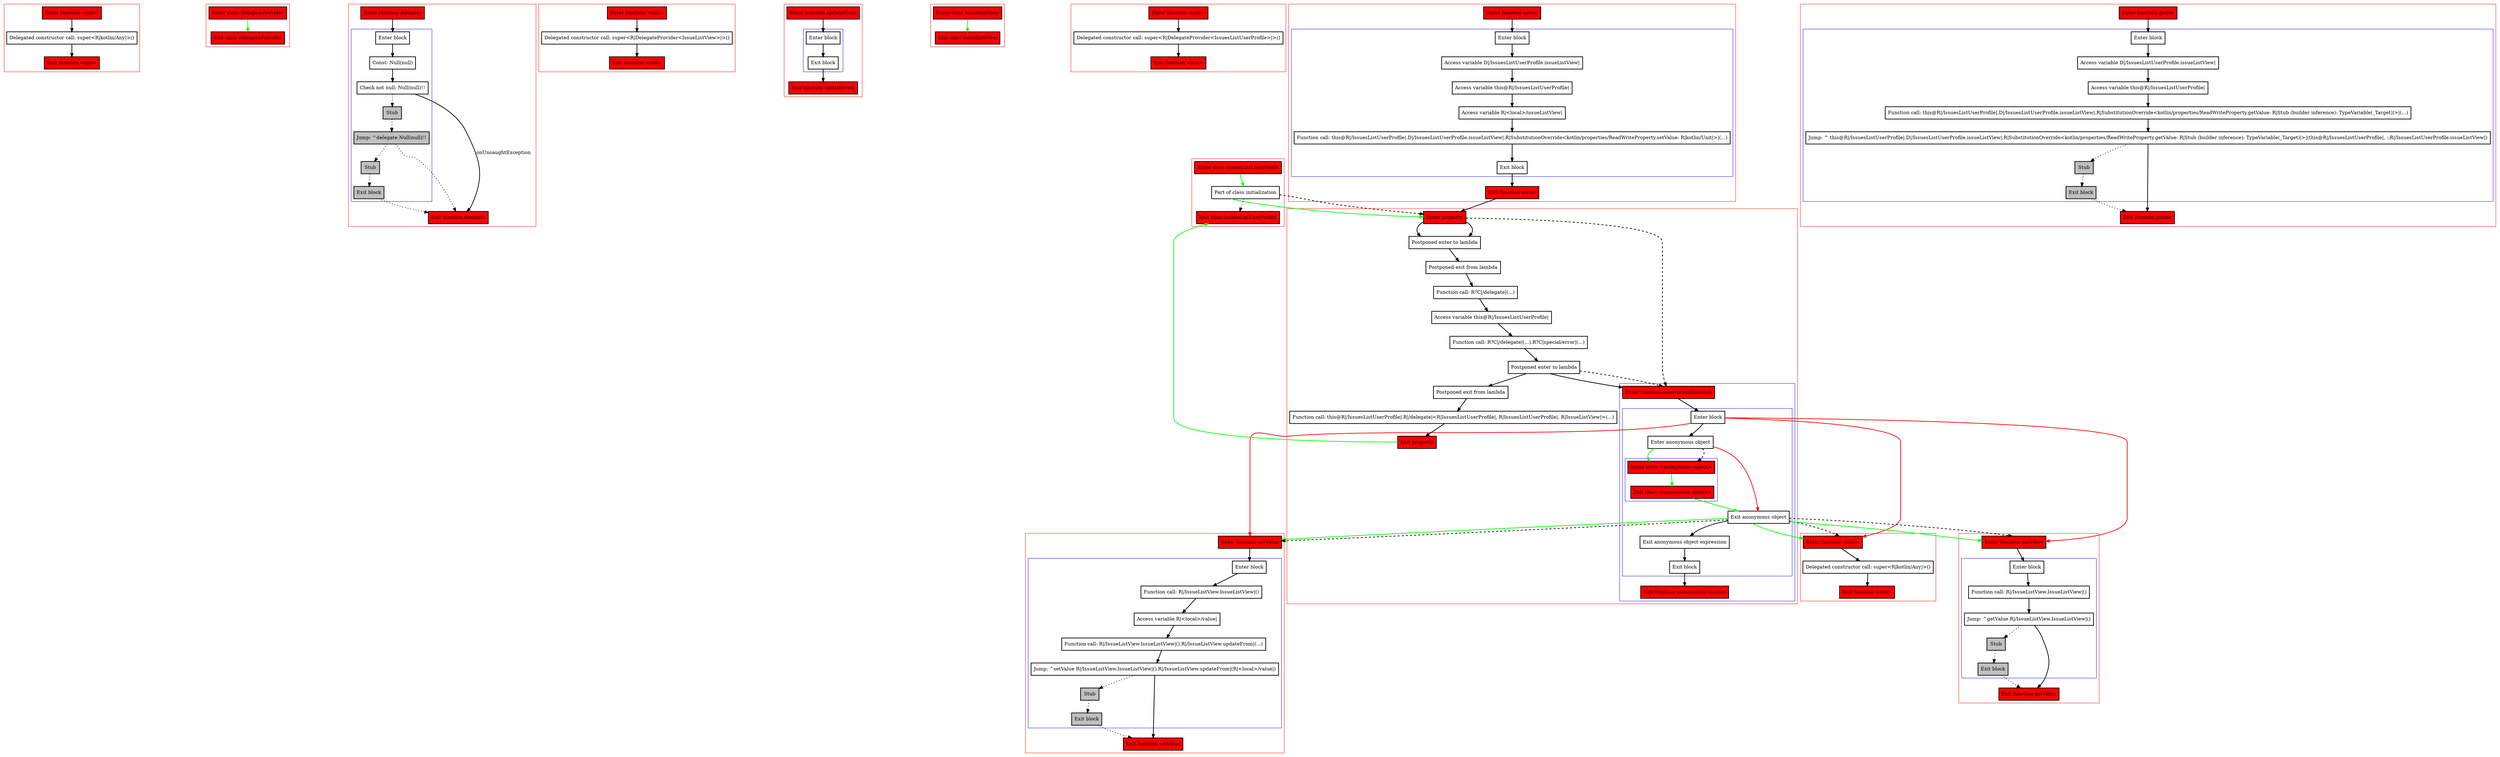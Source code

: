 digraph delegateWithAnonymousObject_kt {
    graph [nodesep=3]
    node [shape=box penwidth=2]
    edge [penwidth=2]

    subgraph cluster_0 {
        color=red
        0 [label="Enter function <init>" style="filled" fillcolor=red];
        1 [label="Delegated constructor call: super<R|kotlin/Any|>()"];
        2 [label="Exit function <init>" style="filled" fillcolor=red];
    }
    0 -> {1};
    1 -> {2};

    subgraph cluster_1 {
        color=red
        3 [label="Enter class DelegateProvider" style="filled" fillcolor=red];
        4 [label="Exit class DelegateProvider" style="filled" fillcolor=red];
    }
    3 -> {4} [color=green];

    subgraph cluster_2 {
        color=red
        5 [label="Enter function delegate" style="filled" fillcolor=red];
        subgraph cluster_3 {
            color=blue
            6 [label="Enter block"];
            7 [label="Const: Null(null)"];
            8 [label="Check not null: Null(null)!!"];
            9 [label="Stub" style="filled" fillcolor=gray];
            10 [label="Jump: ^delegate Null(null)!!" style="filled" fillcolor=gray];
            11 [label="Stub" style="filled" fillcolor=gray];
            12 [label="Exit block" style="filled" fillcolor=gray];
        }
        13 [label="Exit function delegate" style="filled" fillcolor=red];
    }
    5 -> {6};
    6 -> {7};
    7 -> {8};
    8 -> {13}    [label=onUncaughtException];
    8 -> {9} [style=dotted];
    9 -> {10} [style=dotted];
    10 -> {13 11} [style=dotted];
    11 -> {12} [style=dotted];
    12 -> {13} [style=dotted];

    subgraph cluster_4 {
        color=red
        14 [label="Enter function <init>" style="filled" fillcolor=red];
        15 [label="Delegated constructor call: super<R|DelegateProvider<IssueListView>|>()"];
        16 [label="Exit function <init>" style="filled" fillcolor=red];
    }
    14 -> {15};
    15 -> {16};

    subgraph cluster_5 {
        color=red
        17 [label="Enter function updateFrom" style="filled" fillcolor=red];
        subgraph cluster_6 {
            color=blue
            18 [label="Enter block"];
            19 [label="Exit block"];
        }
        20 [label="Exit function updateFrom" style="filled" fillcolor=red];
    }
    17 -> {18};
    18 -> {19};
    19 -> {20};

    subgraph cluster_7 {
        color=red
        21 [label="Enter class IssueListView" style="filled" fillcolor=red];
        22 [label="Exit class IssueListView" style="filled" fillcolor=red];
    }
    21 -> {22} [color=green];

    subgraph cluster_8 {
        color=red
        23 [label="Enter function <init>" style="filled" fillcolor=red];
        24 [label="Delegated constructor call: super<R|DelegateProvider<IssuesListUserProfile>|>()"];
        25 [label="Exit function <init>" style="filled" fillcolor=red];
    }
    23 -> {24};
    24 -> {25};

    subgraph cluster_9 {
        color=red
        35 [label="Enter function <init>" style="filled" fillcolor=red];
        36 [label="Delegated constructor call: super<R|kotlin/Any|>()"];
        37 [label="Exit function <init>" style="filled" fillcolor=red];
    }
    35 -> {36};
    36 -> {37};

    subgraph cluster_13 {
        color=red
        38 [label="Enter function getValue" style="filled" fillcolor=red];
        subgraph cluster_14 {
            color=blue
            39 [label="Enter block"];
            40 [label="Function call: R|/IssueListView.IssueListView|()"];
            41 [label="Jump: ^getValue R|/IssueListView.IssueListView|()"];
            42 [label="Stub" style="filled" fillcolor=gray];
            43 [label="Exit block" style="filled" fillcolor=gray];
        }
        44 [label="Exit function getValue" style="filled" fillcolor=red];
    }
    38 -> {39};
    39 -> {40};
    40 -> {41};
    41 -> {44};
    41 -> {42} [style=dotted];
    42 -> {43} [style=dotted];
    43 -> {44} [style=dotted];

    subgraph cluster_15 {
        color=red
        45 [label="Enter function setValue" style="filled" fillcolor=red];
        subgraph cluster_16 {
            color=blue
            46 [label="Enter block"];
            47 [label="Function call: R|/IssueListView.IssueListView|()"];
            48 [label="Access variable R|<local>/value|"];
            49 [label="Function call: R|/IssueListView.IssueListView|().R|/IssueListView.updateFrom|(...)"];
            50 [label="Jump: ^setValue R|/IssueListView.IssueListView|().R|/IssueListView.updateFrom|(R|<local>/value|)"];
            51 [label="Stub" style="filled" fillcolor=gray];
            52 [label="Exit block" style="filled" fillcolor=gray];
        }
        53 [label="Exit function setValue" style="filled" fillcolor=red];
    }
    45 -> {46};
    46 -> {47};
    47 -> {48};
    48 -> {49};
    49 -> {50};
    50 -> {53};
    50 -> {51} [style=dotted];
    51 -> {52} [style=dotted];
    52 -> {53} [style=dotted];

    subgraph cluster_17 {
        color=red
        54 [label="Enter function getter" style="filled" fillcolor=red];
        subgraph cluster_18 {
            color=blue
            55 [label="Enter block"];
            56 [label="Access variable D|/IssuesListUserProfile.issueListView|"];
            57 [label="Access variable this@R|/IssuesListUserProfile|"];
            58 [label="Function call: this@R|/IssuesListUserProfile|.D|/IssuesListUserProfile.issueListView|.R|SubstitutionOverride<kotlin/properties/ReadWriteProperty.getValue: R|Stub (builder inference): TypeVariable(_Target)|>|(...)"];
            59 [label="Jump: ^ this@R|/IssuesListUserProfile|.D|/IssuesListUserProfile.issueListView|.R|SubstitutionOverride<kotlin/properties/ReadWriteProperty.getValue: R|Stub (builder inference): TypeVariable(_Target)|>|(this@R|/IssuesListUserProfile|, ::R|/IssuesListUserProfile.issueListView|)"];
            60 [label="Stub" style="filled" fillcolor=gray];
            61 [label="Exit block" style="filled" fillcolor=gray];
        }
        62 [label="Exit function getter" style="filled" fillcolor=red];
    }
    54 -> {55};
    55 -> {56};
    56 -> {57};
    57 -> {58};
    58 -> {59};
    59 -> {62};
    59 -> {60} [style=dotted];
    60 -> {61} [style=dotted];
    61 -> {62} [style=dotted];

    subgraph cluster_19 {
        color=red
        63 [label="Enter function setter" style="filled" fillcolor=red];
        subgraph cluster_20 {
            color=blue
            64 [label="Enter block"];
            65 [label="Access variable D|/IssuesListUserProfile.issueListView|"];
            66 [label="Access variable this@R|/IssuesListUserProfile|"];
            67 [label="Access variable R|<local>/issueListView|"];
            68 [label="Function call: this@R|/IssuesListUserProfile|.D|/IssuesListUserProfile.issueListView|.R|SubstitutionOverride<kotlin/properties/ReadWriteProperty.setValue: R|kotlin/Unit|>|(...)"];
            69 [label="Exit block"];
        }
        70 [label="Exit function setter" style="filled" fillcolor=red];
    }
    63 -> {64};
    64 -> {65};
    65 -> {66};
    66 -> {67};
    67 -> {68};
    68 -> {69};
    69 -> {70};

    subgraph cluster_21 {
        color=red
        71 [label="Enter property" style="filled" fillcolor=red];
        72 [label="Postponed enter to lambda"];
        73 [label="Postponed exit from lambda"];
        74 [label="Function call: R?C|/delegate|(...)"];
        75 [label="Access variable this@R|/IssuesListUserProfile|"];
        76 [label="Function call: R?C|/delegate|(...).R?C|special/error|(...)"];
        77 [label="Postponed enter to lambda"];
        subgraph cluster_19 {
            color=blue
            26 [label="Enter function anonymousFunction" style="filled" fillcolor=red];
            subgraph cluster_20 {
                color=blue
                27 [label="Enter block"];
                28 [label="Enter anonymous object"];
                subgraph cluster_21 {
                    color=blue
                    33 [label="Enter class <anonymous object>" style="filled" fillcolor=red];
                    34 [label="Exit class <anonymous object>" style="filled" fillcolor=red];
                }
                29 [label="Exit anonymous object"];
                30 [label="Exit anonymous object expression"];
                31 [label="Exit block"];
            }
            32 [label="Exit function anonymousFunction" style="filled" fillcolor=red];
        }
        78 [label="Postponed exit from lambda"];
        79 [label="Function call: this@R|/IssuesListUserProfile|.R|/delegate|<R|IssuesListUserProfile|, R|IssuesListUserProfile|, R|IssueListView|>(...)"];
        80 [label="Exit property" style="filled" fillcolor=red];
    }
    70 -> {71};
    71 -> {72};
    71 -> {26} [style=dashed];
    71 -> {72};
    72 -> {73};
    72 -> {} [style=dashed];
    73 -> {74};
    74 -> {75};
    75 -> {76};
    76 -> {77};
    77 -> {78 26};
    77 -> {26} [style=dashed];
    78 -> {79};
    79 -> {80};
    80 -> {83} [color=green];
    26 -> {27};
    27 -> {28};
    27 -> {35 38 45} [color=red];
    28 -> {29} [color=red];
    28 -> {33} [color=green];
    28 -> {33} [style=dashed];
    29 -> {30};
    29 -> {35 38 45} [color=green];
    29 -> {35 38 45} [style=dashed];
    30 -> {31};
    31 -> {32};
    33 -> {34} [color=green];
    34 -> {29} [color=green];

    subgraph cluster_22 {
        color=red
        81 [label="Enter class IssuesListUserProfile" style="filled" fillcolor=red];
        82 [label="Part of class initialization"];
        83 [label="Exit class IssuesListUserProfile" style="filled" fillcolor=red];
    }
    81 -> {82} [color=green];
    82 -> {83} [style=dotted];
    82 -> {71} [color=green];
    82 -> {71} [style=dashed];

}
